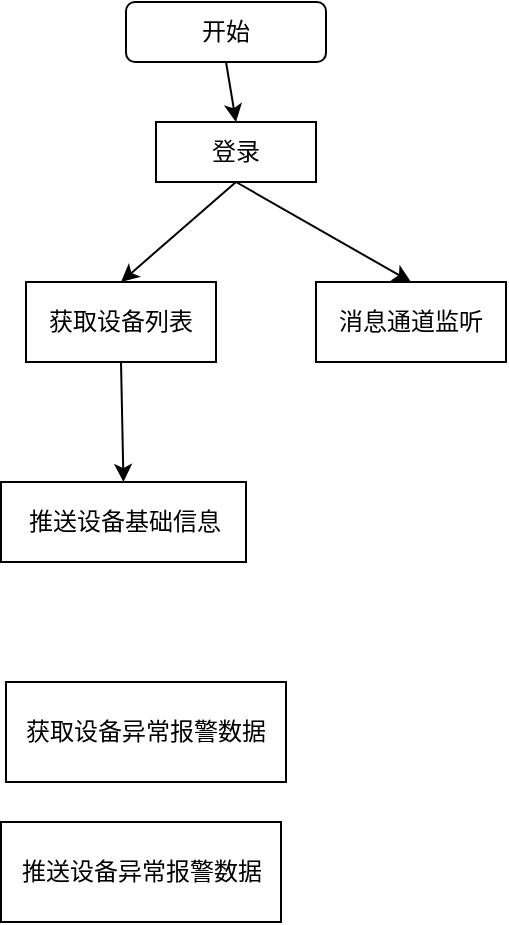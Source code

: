<mxfile>
    <diagram id="QcW5WfIsNjCKSPcqkMD9" name="第 1 页">
        <mxGraphModel dx="777" dy="480" grid="1" gridSize="10" guides="1" tooltips="1" connect="1" arrows="1" fold="1" page="1" pageScale="1" pageWidth="850" pageHeight="1100" math="0" shadow="0">
            <root>
                <mxCell id="0"/>
                <mxCell id="1" parent="0"/>
                <mxCell id="13" style="edgeStyle=none;html=1;exitX=0.5;exitY=1;exitDx=0;exitDy=0;entryX=0.5;entryY=0;entryDx=0;entryDy=0;" edge="1" parent="1" source="14" target="16">
                    <mxGeometry relative="1" as="geometry"/>
                </mxCell>
                <mxCell id="14" value="开始" style="rounded=1;whiteSpace=wrap;html=1;" vertex="1" parent="1">
                    <mxGeometry x="180.0" y="120" width="100" height="30" as="geometry"/>
                </mxCell>
                <mxCell id="15" style="edgeStyle=none;html=1;exitX=0.5;exitY=1;exitDx=0;exitDy=0;entryX=0.5;entryY=0;entryDx=0;entryDy=0;" edge="1" parent="1" source="16" target="18">
                    <mxGeometry relative="1" as="geometry"/>
                </mxCell>
                <mxCell id="19" style="edgeStyle=none;html=1;exitX=0.5;exitY=1;exitDx=0;exitDy=0;entryX=0.5;entryY=0;entryDx=0;entryDy=0;" edge="1" parent="1" source="16" target="17">
                    <mxGeometry relative="1" as="geometry"/>
                </mxCell>
                <mxCell id="16" value="登录" style="rounded=0;whiteSpace=wrap;html=1;" vertex="1" parent="1">
                    <mxGeometry x="195.0" y="180" width="80" height="30" as="geometry"/>
                </mxCell>
                <mxCell id="22" style="edgeStyle=none;html=1;exitX=0.5;exitY=1;exitDx=0;exitDy=0;entryX=0.5;entryY=0;entryDx=0;entryDy=0;" edge="1" parent="1" source="17" target="21">
                    <mxGeometry relative="1" as="geometry"/>
                </mxCell>
                <mxCell id="17" value="获取设备列表" style="rounded=0;whiteSpace=wrap;html=1;" vertex="1" parent="1">
                    <mxGeometry x="130.0" y="260" width="95" height="40" as="geometry"/>
                </mxCell>
                <mxCell id="18" value="消息通道监听" style="rounded=0;whiteSpace=wrap;html=1;" vertex="1" parent="1">
                    <mxGeometry x="275.0" y="260" width="95" height="40" as="geometry"/>
                </mxCell>
                <mxCell id="20" value="获取设备异常报警数据" style="rounded=0;whiteSpace=wrap;html=1;" vertex="1" parent="1">
                    <mxGeometry x="120" y="460" width="140" height="50" as="geometry"/>
                </mxCell>
                <mxCell id="21" value="推送设备基础信息" style="rounded=0;whiteSpace=wrap;html=1;" vertex="1" parent="1">
                    <mxGeometry x="117.5" y="360" width="122.5" height="40" as="geometry"/>
                </mxCell>
                <mxCell id="23" value="推送设备异常报警数据" style="rounded=0;whiteSpace=wrap;html=1;" vertex="1" parent="1">
                    <mxGeometry x="117.5" y="530" width="140" height="50" as="geometry"/>
                </mxCell>
            </root>
        </mxGraphModel>
    </diagram>
</mxfile>